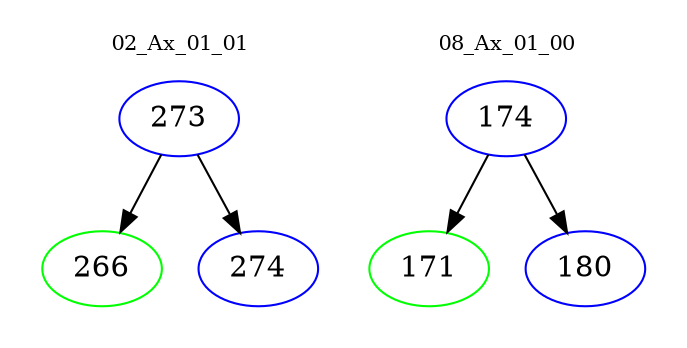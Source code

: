 digraph{
subgraph cluster_0 {
color = white
label = "02_Ax_01_01";
fontsize=10;
T0_273 [label="273", color="blue"]
T0_273 -> T0_266 [color="black"]
T0_266 [label="266", color="green"]
T0_273 -> T0_274 [color="black"]
T0_274 [label="274", color="blue"]
}
subgraph cluster_1 {
color = white
label = "08_Ax_01_00";
fontsize=10;
T1_174 [label="174", color="blue"]
T1_174 -> T1_171 [color="black"]
T1_171 [label="171", color="green"]
T1_174 -> T1_180 [color="black"]
T1_180 [label="180", color="blue"]
}
}
